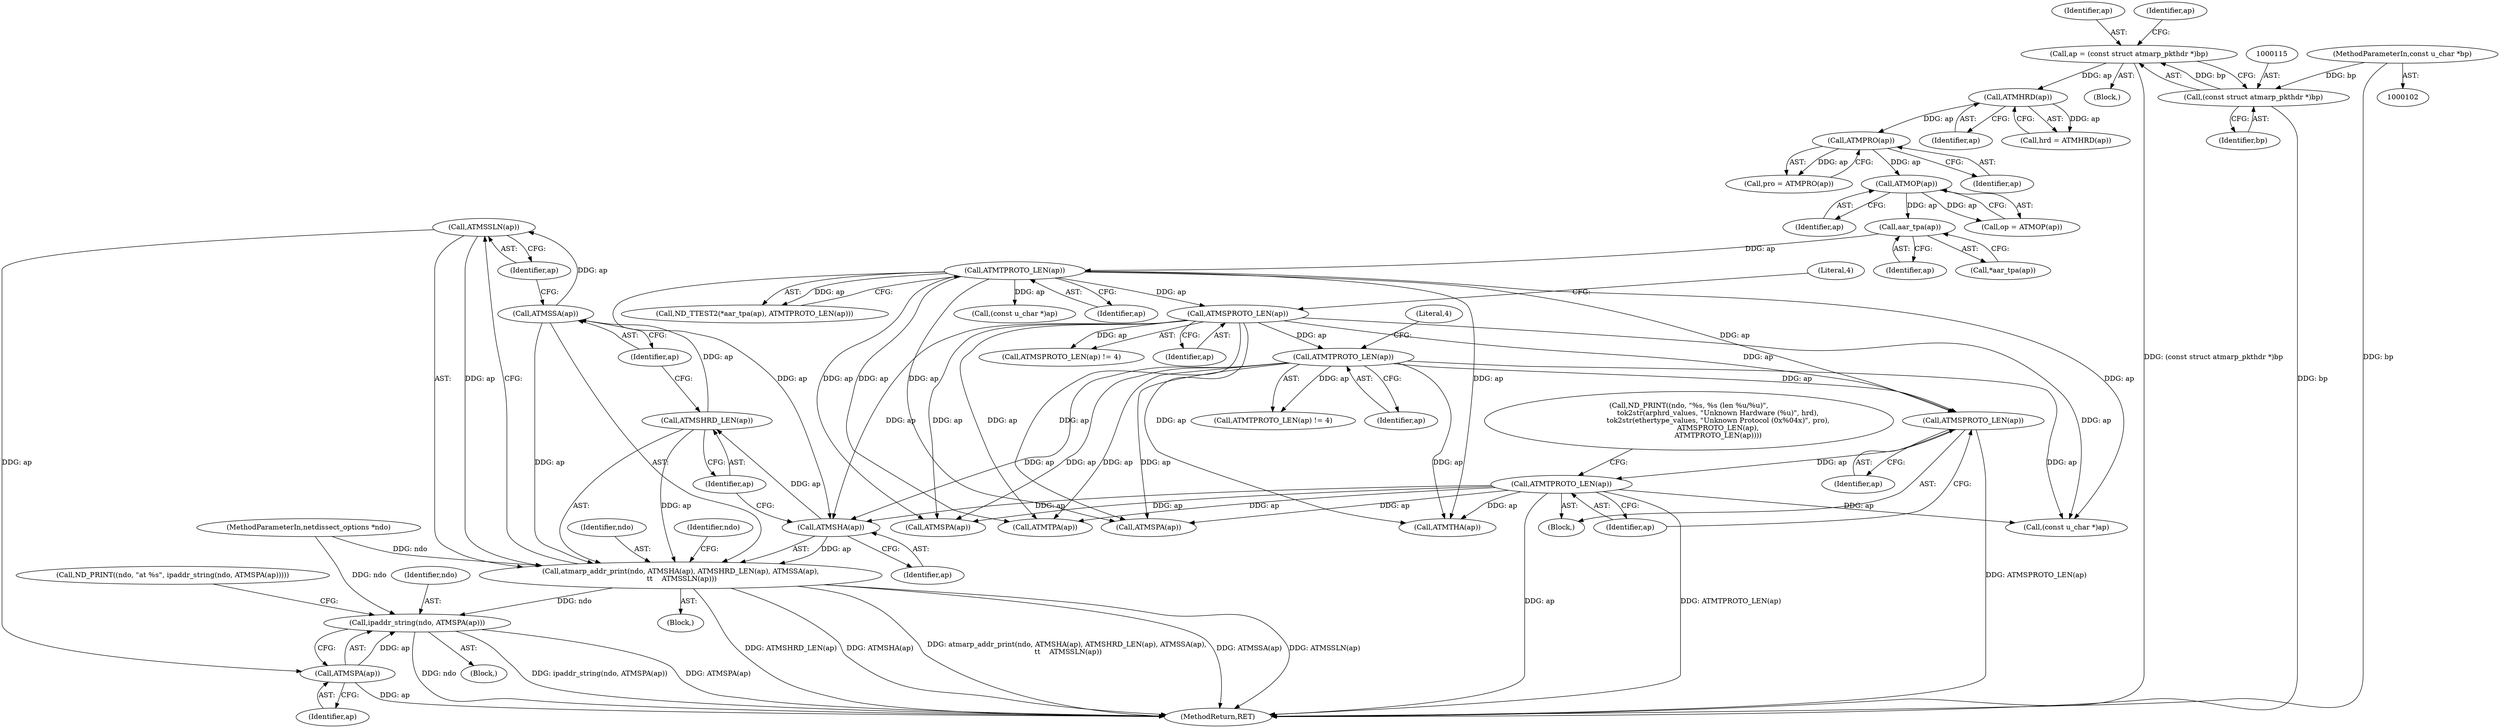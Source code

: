 digraph "1_tcpdump_13ab8d18617d616c7d343530f8a842e7143fb5cc_0@pointer" {
"1000336" [label="(Call,ATMSSLN(ap))"];
"1000334" [label="(Call,ATMSSA(ap))"];
"1000332" [label="(Call,ATMSHRD_LEN(ap))"];
"1000330" [label="(Call,ATMSHA(ap))"];
"1000138" [label="(Call,ATMTPROTO_LEN(ap))"];
"1000136" [label="(Call,aar_tpa(ap))"];
"1000130" [label="(Call,ATMOP(ap))"];
"1000126" [label="(Call,ATMPRO(ap))"];
"1000122" [label="(Call,ATMHRD(ap))"];
"1000112" [label="(Call,ap = (const struct atmarp_pkthdr *)bp)"];
"1000114" [label="(Call,(const struct atmarp_pkthdr *)bp)"];
"1000104" [label="(MethodParameterIn,const u_char *bp)"];
"1000179" [label="(Call,ATMTPROTO_LEN(ap))"];
"1000174" [label="(Call,ATMSPROTO_LEN(ap))"];
"1000204" [label="(Call,ATMTPROTO_LEN(ap))"];
"1000202" [label="(Call,ATMSPROTO_LEN(ap))"];
"1000328" [label="(Call,atmarp_addr_print(ndo, ATMSHA(ap), ATMSHRD_LEN(ap), ATMSSA(ap),\n \t\t    ATMSSLN(ap)))"];
"1000343" [label="(Call,ipaddr_string(ndo, ATMSPA(ap)))"];
"1000345" [label="(Call,ATMSPA(ap))"];
"1000104" [label="(MethodParameterIn,const u_char *bp)"];
"1000344" [label="(Identifier,ndo)"];
"1000330" [label="(Call,ATMSHA(ap))"];
"1000341" [label="(Block,)"];
"1000148" [label="(Call,(const u_char *)ap)"];
"1000116" [label="(Identifier,bp)"];
"1000181" [label="(Literal,4)"];
"1000136" [label="(Call,aar_tpa(ap))"];
"1000128" [label="(Call,op = ATMOP(ap))"];
"1000113" [label="(Identifier,ap)"];
"1000203" [label="(Identifier,ap)"];
"1000231" [label="(Block,)"];
"1000139" [label="(Identifier,ap)"];
"1000112" [label="(Call,ap = (const struct atmarp_pkthdr *)bp)"];
"1000138" [label="(Call,ATMTPROTO_LEN(ap))"];
"1000179" [label="(Call,ATMTPROTO_LEN(ap))"];
"1000103" [label="(MethodParameterIn,netdissect_options *ndo)"];
"1000130" [label="(Call,ATMOP(ap))"];
"1000127" [label="(Identifier,ap)"];
"1000240" [label="(Call,ATMTPA(ap))"];
"1000338" [label="(Call,ND_PRINT((ndo, \"at %s\", ipaddr_string(ndo, ATMSPA(ap)))))"];
"1000202" [label="(Call,ATMSPROTO_LEN(ap))"];
"1000174" [label="(Call,ATMSPROTO_LEN(ap))"];
"1000119" [label="(Identifier,ap)"];
"1000343" [label="(Call,ipaddr_string(ndo, ATMSPA(ap)))"];
"1000340" [label="(Identifier,ndo)"];
"1000122" [label="(Call,ATMHRD(ap))"];
"1000204" [label="(Call,ATMTPROTO_LEN(ap))"];
"1000137" [label="(Identifier,ap)"];
"1000304" [label="(Call,ATMTHA(ap))"];
"1000114" [label="(Call,(const struct atmarp_pkthdr *)bp)"];
"1000328" [label="(Call,atmarp_addr_print(ndo, ATMSHA(ap), ATMSHRD_LEN(ap), ATMSSA(ap),\n \t\t    ATMSSLN(ap)))"];
"1000135" [label="(Call,*aar_tpa(ap))"];
"1000124" [label="(Call,pro = ATMPRO(ap))"];
"1000331" [label="(Identifier,ap)"];
"1000176" [label="(Literal,4)"];
"1000201" [label="(Block,)"];
"1000346" [label="(Identifier,ap)"];
"1000175" [label="(Identifier,ap)"];
"1000186" [label="(Call,ND_PRINT((ndo, \"%s, %s (len %u/%u)\",\n                          tok2str(arphrd_values, \"Unknown Hardware (%u)\", hrd),\n                          tok2str(ethertype_values, \"Unknown Protocol (0x%04x)\", pro),\n                          ATMSPROTO_LEN(ap),\n                          ATMTPROTO_LEN(ap))))"];
"1000335" [label="(Identifier,ap)"];
"1000173" [label="(Call,ATMSPROTO_LEN(ap) != 4)"];
"1000356" [label="(Call,ATMSPA(ap))"];
"1000329" [label="(Identifier,ndo)"];
"1000336" [label="(Call,ATMSSLN(ap))"];
"1000131" [label="(Identifier,ap)"];
"1000107" [label="(Block,)"];
"1000334" [label="(Call,ATMSSA(ap))"];
"1000345" [label="(Call,ATMSPA(ap))"];
"1000178" [label="(Call,ATMTPROTO_LEN(ap) != 4)"];
"1000120" [label="(Call,hrd = ATMHRD(ap))"];
"1000205" [label="(Identifier,ap)"];
"1000337" [label="(Identifier,ap)"];
"1000123" [label="(Identifier,ap)"];
"1000134" [label="(Call,ND_TTEST2(*aar_tpa(ap), ATMTPROTO_LEN(ap)))"];
"1000333" [label="(Identifier,ap)"];
"1000381" [label="(MethodReturn,RET)"];
"1000332" [label="(Call,ATMSHRD_LEN(ap))"];
"1000180" [label="(Identifier,ap)"];
"1000126" [label="(Call,ATMPRO(ap))"];
"1000361" [label="(Call,(const u_char *)ap)"];
"1000284" [label="(Call,ATMSPA(ap))"];
"1000336" -> "1000328"  [label="AST: "];
"1000336" -> "1000337"  [label="CFG: "];
"1000337" -> "1000336"  [label="AST: "];
"1000328" -> "1000336"  [label="CFG: "];
"1000336" -> "1000328"  [label="DDG: ap"];
"1000334" -> "1000336"  [label="DDG: ap"];
"1000336" -> "1000345"  [label="DDG: ap"];
"1000334" -> "1000328"  [label="AST: "];
"1000334" -> "1000335"  [label="CFG: "];
"1000335" -> "1000334"  [label="AST: "];
"1000337" -> "1000334"  [label="CFG: "];
"1000334" -> "1000328"  [label="DDG: ap"];
"1000332" -> "1000334"  [label="DDG: ap"];
"1000332" -> "1000328"  [label="AST: "];
"1000332" -> "1000333"  [label="CFG: "];
"1000333" -> "1000332"  [label="AST: "];
"1000335" -> "1000332"  [label="CFG: "];
"1000332" -> "1000328"  [label="DDG: ap"];
"1000330" -> "1000332"  [label="DDG: ap"];
"1000330" -> "1000328"  [label="AST: "];
"1000330" -> "1000331"  [label="CFG: "];
"1000331" -> "1000330"  [label="AST: "];
"1000333" -> "1000330"  [label="CFG: "];
"1000330" -> "1000328"  [label="DDG: ap"];
"1000138" -> "1000330"  [label="DDG: ap"];
"1000179" -> "1000330"  [label="DDG: ap"];
"1000204" -> "1000330"  [label="DDG: ap"];
"1000174" -> "1000330"  [label="DDG: ap"];
"1000138" -> "1000134"  [label="AST: "];
"1000138" -> "1000139"  [label="CFG: "];
"1000139" -> "1000138"  [label="AST: "];
"1000134" -> "1000138"  [label="CFG: "];
"1000138" -> "1000134"  [label="DDG: ap"];
"1000136" -> "1000138"  [label="DDG: ap"];
"1000138" -> "1000148"  [label="DDG: ap"];
"1000138" -> "1000174"  [label="DDG: ap"];
"1000138" -> "1000202"  [label="DDG: ap"];
"1000138" -> "1000240"  [label="DDG: ap"];
"1000138" -> "1000284"  [label="DDG: ap"];
"1000138" -> "1000304"  [label="DDG: ap"];
"1000138" -> "1000356"  [label="DDG: ap"];
"1000138" -> "1000361"  [label="DDG: ap"];
"1000136" -> "1000135"  [label="AST: "];
"1000136" -> "1000137"  [label="CFG: "];
"1000137" -> "1000136"  [label="AST: "];
"1000135" -> "1000136"  [label="CFG: "];
"1000130" -> "1000136"  [label="DDG: ap"];
"1000130" -> "1000128"  [label="AST: "];
"1000130" -> "1000131"  [label="CFG: "];
"1000131" -> "1000130"  [label="AST: "];
"1000128" -> "1000130"  [label="CFG: "];
"1000130" -> "1000128"  [label="DDG: ap"];
"1000126" -> "1000130"  [label="DDG: ap"];
"1000126" -> "1000124"  [label="AST: "];
"1000126" -> "1000127"  [label="CFG: "];
"1000127" -> "1000126"  [label="AST: "];
"1000124" -> "1000126"  [label="CFG: "];
"1000126" -> "1000124"  [label="DDG: ap"];
"1000122" -> "1000126"  [label="DDG: ap"];
"1000122" -> "1000120"  [label="AST: "];
"1000122" -> "1000123"  [label="CFG: "];
"1000123" -> "1000122"  [label="AST: "];
"1000120" -> "1000122"  [label="CFG: "];
"1000122" -> "1000120"  [label="DDG: ap"];
"1000112" -> "1000122"  [label="DDG: ap"];
"1000112" -> "1000107"  [label="AST: "];
"1000112" -> "1000114"  [label="CFG: "];
"1000113" -> "1000112"  [label="AST: "];
"1000114" -> "1000112"  [label="AST: "];
"1000119" -> "1000112"  [label="CFG: "];
"1000112" -> "1000381"  [label="DDG: (const struct atmarp_pkthdr *)bp"];
"1000114" -> "1000112"  [label="DDG: bp"];
"1000114" -> "1000116"  [label="CFG: "];
"1000115" -> "1000114"  [label="AST: "];
"1000116" -> "1000114"  [label="AST: "];
"1000114" -> "1000381"  [label="DDG: bp"];
"1000104" -> "1000114"  [label="DDG: bp"];
"1000104" -> "1000102"  [label="AST: "];
"1000104" -> "1000381"  [label="DDG: bp"];
"1000179" -> "1000178"  [label="AST: "];
"1000179" -> "1000180"  [label="CFG: "];
"1000180" -> "1000179"  [label="AST: "];
"1000181" -> "1000179"  [label="CFG: "];
"1000179" -> "1000178"  [label="DDG: ap"];
"1000174" -> "1000179"  [label="DDG: ap"];
"1000179" -> "1000202"  [label="DDG: ap"];
"1000179" -> "1000240"  [label="DDG: ap"];
"1000179" -> "1000284"  [label="DDG: ap"];
"1000179" -> "1000304"  [label="DDG: ap"];
"1000179" -> "1000356"  [label="DDG: ap"];
"1000179" -> "1000361"  [label="DDG: ap"];
"1000174" -> "1000173"  [label="AST: "];
"1000174" -> "1000175"  [label="CFG: "];
"1000175" -> "1000174"  [label="AST: "];
"1000176" -> "1000174"  [label="CFG: "];
"1000174" -> "1000173"  [label="DDG: ap"];
"1000174" -> "1000202"  [label="DDG: ap"];
"1000174" -> "1000240"  [label="DDG: ap"];
"1000174" -> "1000284"  [label="DDG: ap"];
"1000174" -> "1000304"  [label="DDG: ap"];
"1000174" -> "1000356"  [label="DDG: ap"];
"1000174" -> "1000361"  [label="DDG: ap"];
"1000204" -> "1000201"  [label="AST: "];
"1000204" -> "1000205"  [label="CFG: "];
"1000205" -> "1000204"  [label="AST: "];
"1000186" -> "1000204"  [label="CFG: "];
"1000204" -> "1000381"  [label="DDG: ap"];
"1000204" -> "1000381"  [label="DDG: ATMTPROTO_LEN(ap)"];
"1000202" -> "1000204"  [label="DDG: ap"];
"1000204" -> "1000240"  [label="DDG: ap"];
"1000204" -> "1000284"  [label="DDG: ap"];
"1000204" -> "1000304"  [label="DDG: ap"];
"1000204" -> "1000356"  [label="DDG: ap"];
"1000204" -> "1000361"  [label="DDG: ap"];
"1000202" -> "1000201"  [label="AST: "];
"1000202" -> "1000203"  [label="CFG: "];
"1000203" -> "1000202"  [label="AST: "];
"1000205" -> "1000202"  [label="CFG: "];
"1000202" -> "1000381"  [label="DDG: ATMSPROTO_LEN(ap)"];
"1000328" -> "1000231"  [label="AST: "];
"1000329" -> "1000328"  [label="AST: "];
"1000340" -> "1000328"  [label="CFG: "];
"1000328" -> "1000381"  [label="DDG: atmarp_addr_print(ndo, ATMSHA(ap), ATMSHRD_LEN(ap), ATMSSA(ap),\n \t\t    ATMSSLN(ap))"];
"1000328" -> "1000381"  [label="DDG: ATMSSA(ap)"];
"1000328" -> "1000381"  [label="DDG: ATMSSLN(ap)"];
"1000328" -> "1000381"  [label="DDG: ATMSHRD_LEN(ap)"];
"1000328" -> "1000381"  [label="DDG: ATMSHA(ap)"];
"1000103" -> "1000328"  [label="DDG: ndo"];
"1000328" -> "1000343"  [label="DDG: ndo"];
"1000343" -> "1000341"  [label="AST: "];
"1000343" -> "1000345"  [label="CFG: "];
"1000344" -> "1000343"  [label="AST: "];
"1000345" -> "1000343"  [label="AST: "];
"1000338" -> "1000343"  [label="CFG: "];
"1000343" -> "1000381"  [label="DDG: ndo"];
"1000343" -> "1000381"  [label="DDG: ipaddr_string(ndo, ATMSPA(ap))"];
"1000343" -> "1000381"  [label="DDG: ATMSPA(ap)"];
"1000103" -> "1000343"  [label="DDG: ndo"];
"1000345" -> "1000343"  [label="DDG: ap"];
"1000345" -> "1000346"  [label="CFG: "];
"1000346" -> "1000345"  [label="AST: "];
"1000345" -> "1000381"  [label="DDG: ap"];
}
